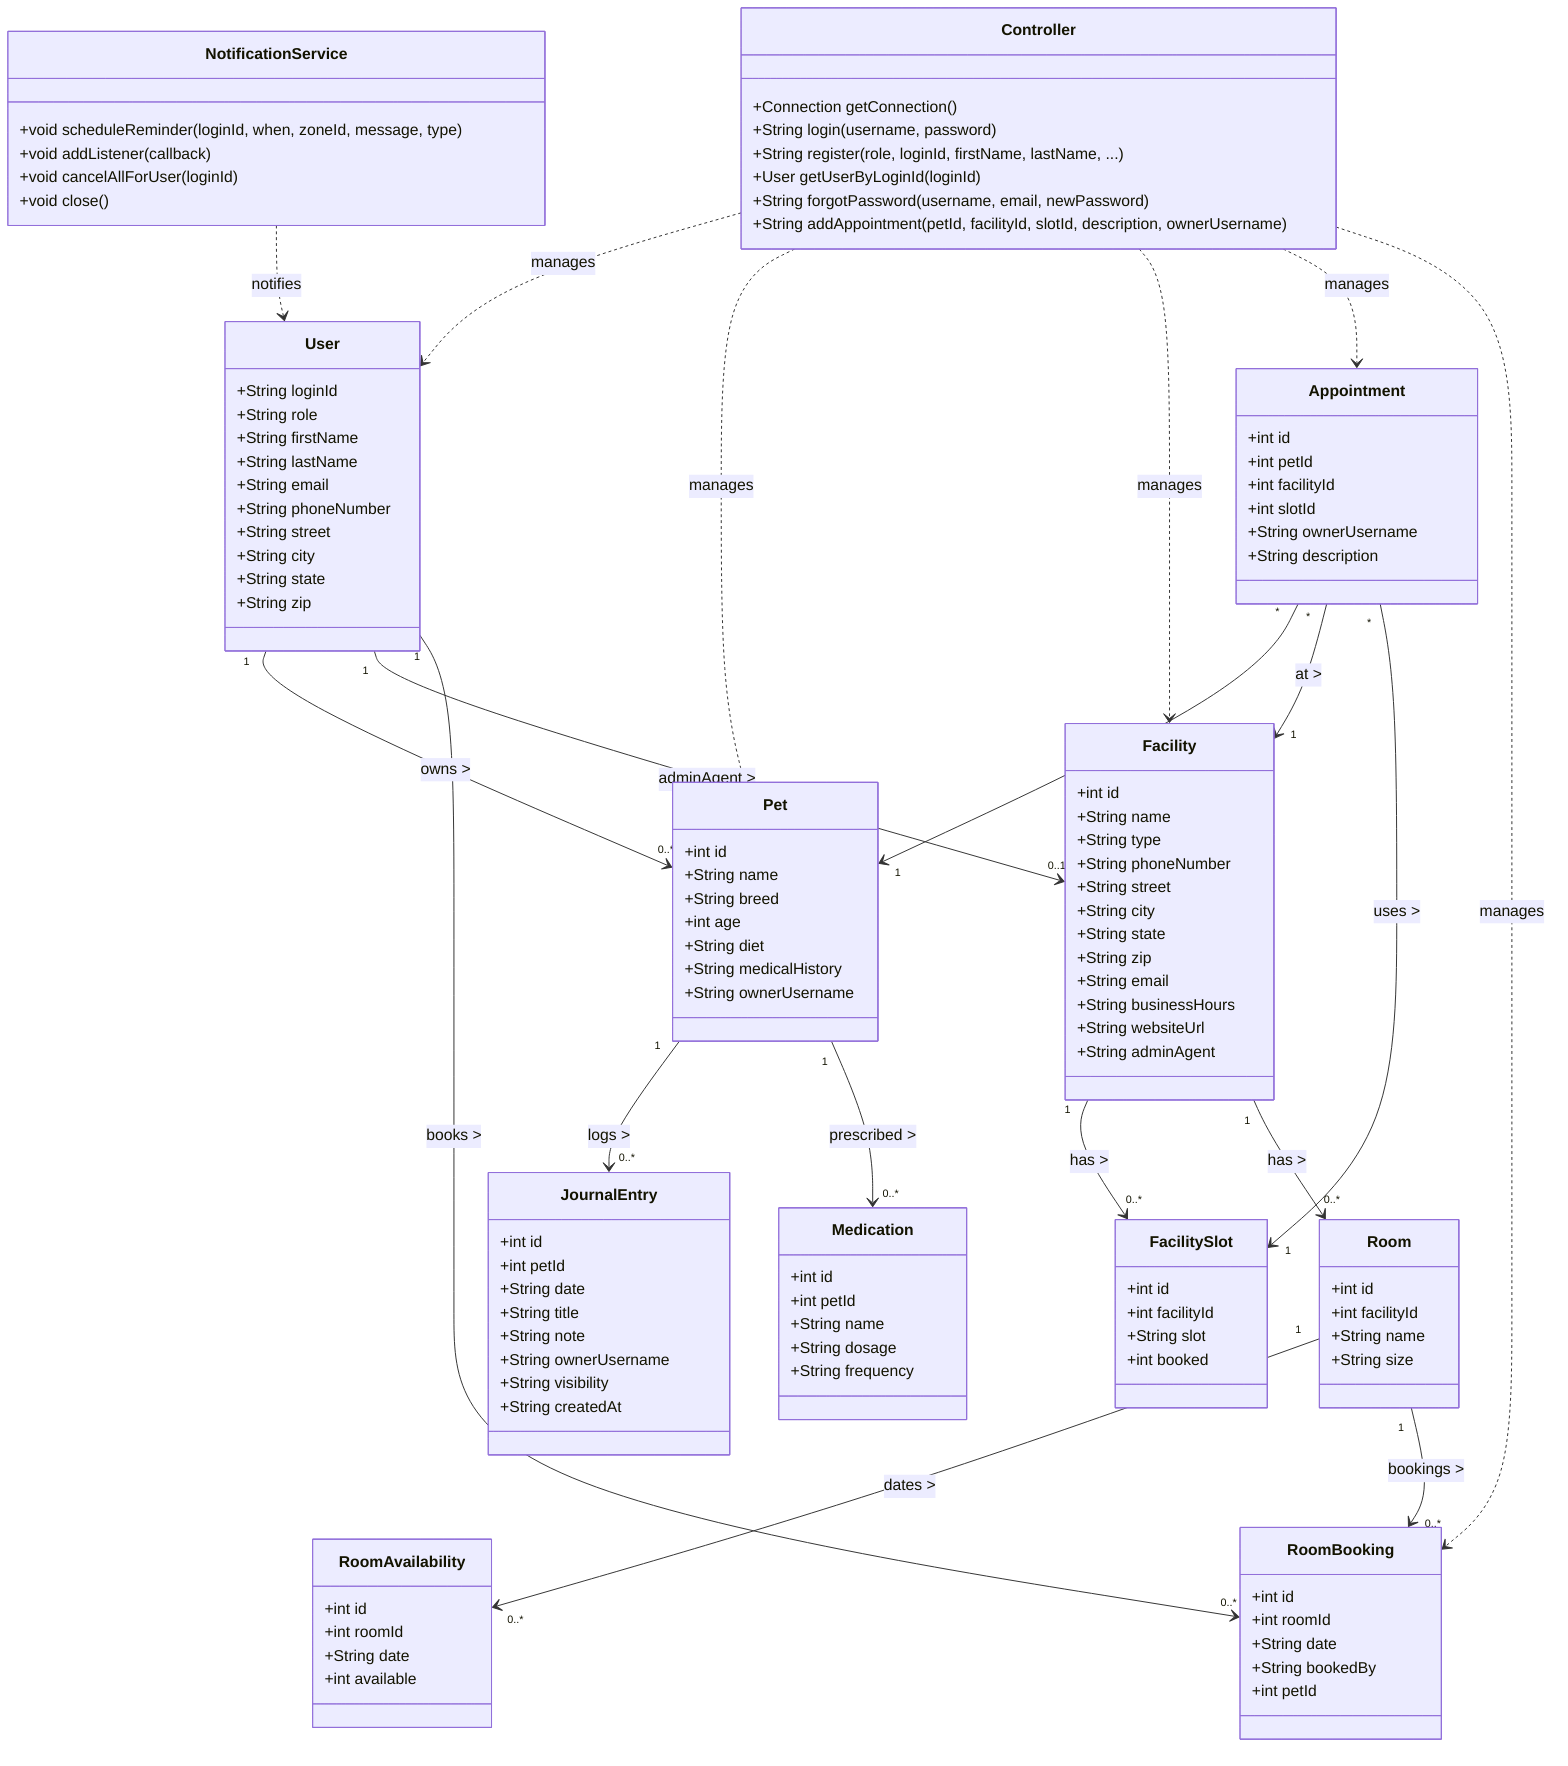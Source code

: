 %% Mermaid class diagram for Furry Friends (Figure 5)
classDiagram
    direction TB

    class User {
      +String loginId
      +String role
      +String firstName
      +String lastName
      +String email
      +String phoneNumber
      +String street
      +String city
      +String state
      +String zip
    }

    class Pet {
      +int id
      +String name
      +String breed
      +int age
      +String diet
      +String medicalHistory
      +String ownerUsername
    }

    class Facility {
      +int id
      +String name
      +String type
      +String phoneNumber
      +String street
      +String city
      +String state
      +String zip
      +String email
      +String businessHours
      +String websiteUrl
      +String adminAgent
    }

    class FacilitySlot {
      +int id
      +int facilityId
      +String slot
      +int booked
    }

    class Appointment {
      +int id
      +int petId
      +int facilityId
      +int slotId
      +String ownerUsername
      +String description
    }

    class Room {
      +int id
      +int facilityId
      +String name
      +String size
    }

    class RoomAvailability {
      +int id
      +int roomId
      +String date
      +int available
    }

    class RoomBooking {
      +int id
      +int roomId
      +String date
      +String bookedBy
      +int petId
    }

    class JournalEntry {
      +int id
      +int petId
      +String date
      +String title
      +String note
      +String ownerUsername
      +String visibility
      +String createdAt
    }

    class Medication {
      +int id
      +int petId
      +String name
      +String dosage
      +String frequency
    }

    class NotificationService {
      +void scheduleReminder(loginId, when, zoneId, message, type)
      +void addListener(callback)
      +void cancelAllForUser(loginId)
      +void close()
    }

    class Controller {
      +Connection getConnection()
      +String login(username, password)
      +String register(role, loginId, firstName, lastName, ...)
      +User getUserByLoginId(loginId)
      +String forgotPassword(username, email, newPassword)
      +String addAppointment(petId, facilityId, slotId, description, ownerUsername)
    }

    User "1" --> "0..*" Pet : owns >
    User "1" --> "0..1" Facility : adminAgent >
    Facility "1" --> "0..*" FacilitySlot : has >
    Facility "1" --> "0..*" Room : has >
    Pet "1" --> "0..*" JournalEntry : logs >
    Pet "1" --> "0..*" Medication : prescribed >
    Appointment "*" --> "1" Pet : for >
    Appointment "*" --> "1" Facility : at >
    Appointment "*" --> "1" FacilitySlot : uses >
    Room "1" --> "0..*" RoomAvailability : dates >
    Room "1" --> "0..*" RoomBooking : bookings >
    User "1" --> "0..*" RoomBooking : books >
    NotificationService ..> User : notifies
    Controller ..> User : manages
    Controller ..> Pet : manages
    Controller ..> Facility : manages
    Controller ..> Appointment : manages
    Controller ..> RoomBooking : manages